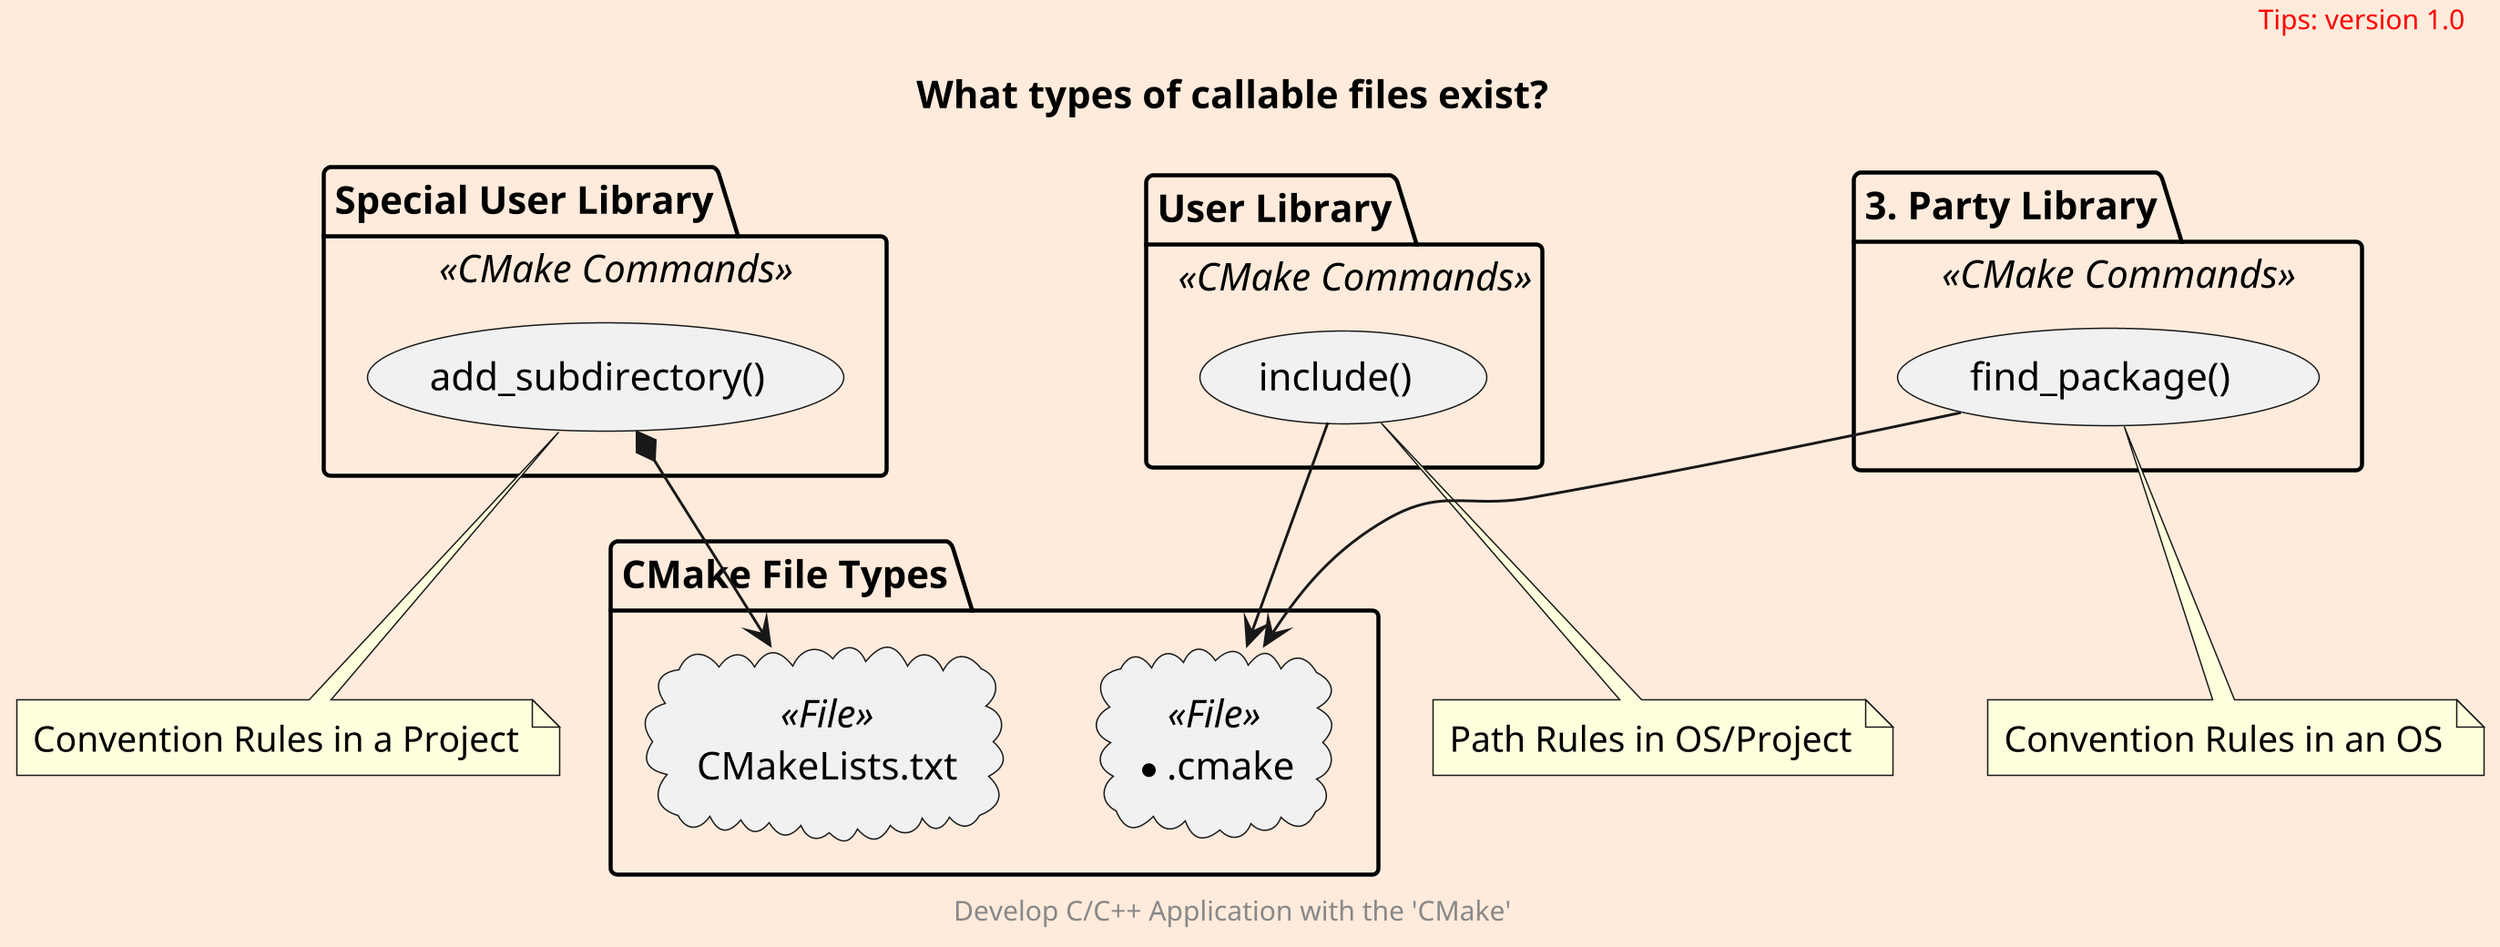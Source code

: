 @startuml
scale 300 width
skinparam backgroundColor #FFEBDC
scale 3

package "CMake File Types" as types {
    cloud "*.cmake" <<File>> as cmakefile
    cloud "CMakeLists.txt" <<File>> as cmakelists
}


package "Special User Library" <<CMake Commands>> as slib {
    usecase "add_subdirectory()" as add
}

package "User Library" <<CMake Commands>> as ulib {
    usecase "include()" as include
}

package "3. Party Library" <<CMake Commands>> as plib {
    usecase "find_package()" as find_package
}

add *--> cmakelists
include --> cmakefile
find_package --> cmakefile



note bottom of add
Convention Rules in a Project
endnote

note bottom of find_package
Convention Rules in an OS
endnote

note bottom of include
Path Rules in OS/Project
endnote


title
    What types of callable files exist?
end title

header
<font color=red>Tips: version 1.0</font>
endheader

center footer Develop C/C++ Application with the 'CMake'

@enduml